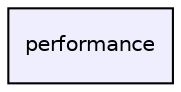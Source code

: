 digraph "performance" {
  compound=true
  node [ fontsize="10", fontname="Helvetica"];
  edge [ labelfontsize="10", labelfontname="Helvetica"];
  dir_90de022ded6e660cbe008f14d1718ee6 [shape=box, label="performance", style="filled", fillcolor="#eeeeff", pencolor="black", URL="dir_90de022ded6e660cbe008f14d1718ee6.html"];
}
